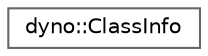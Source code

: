 digraph "Graphical Class Hierarchy"
{
 // LATEX_PDF_SIZE
  bgcolor="transparent";
  edge [fontname=Helvetica,fontsize=10,labelfontname=Helvetica,labelfontsize=10];
  node [fontname=Helvetica,fontsize=10,shape=box,height=0.2,width=0.4];
  rankdir="LR";
  Node0 [id="Node000000",label="dyno::ClassInfo",height=0.2,width=0.4,color="grey40", fillcolor="white", style="filled",URL="$classdyno_1_1_class_info.html",tooltip=" "];
}
